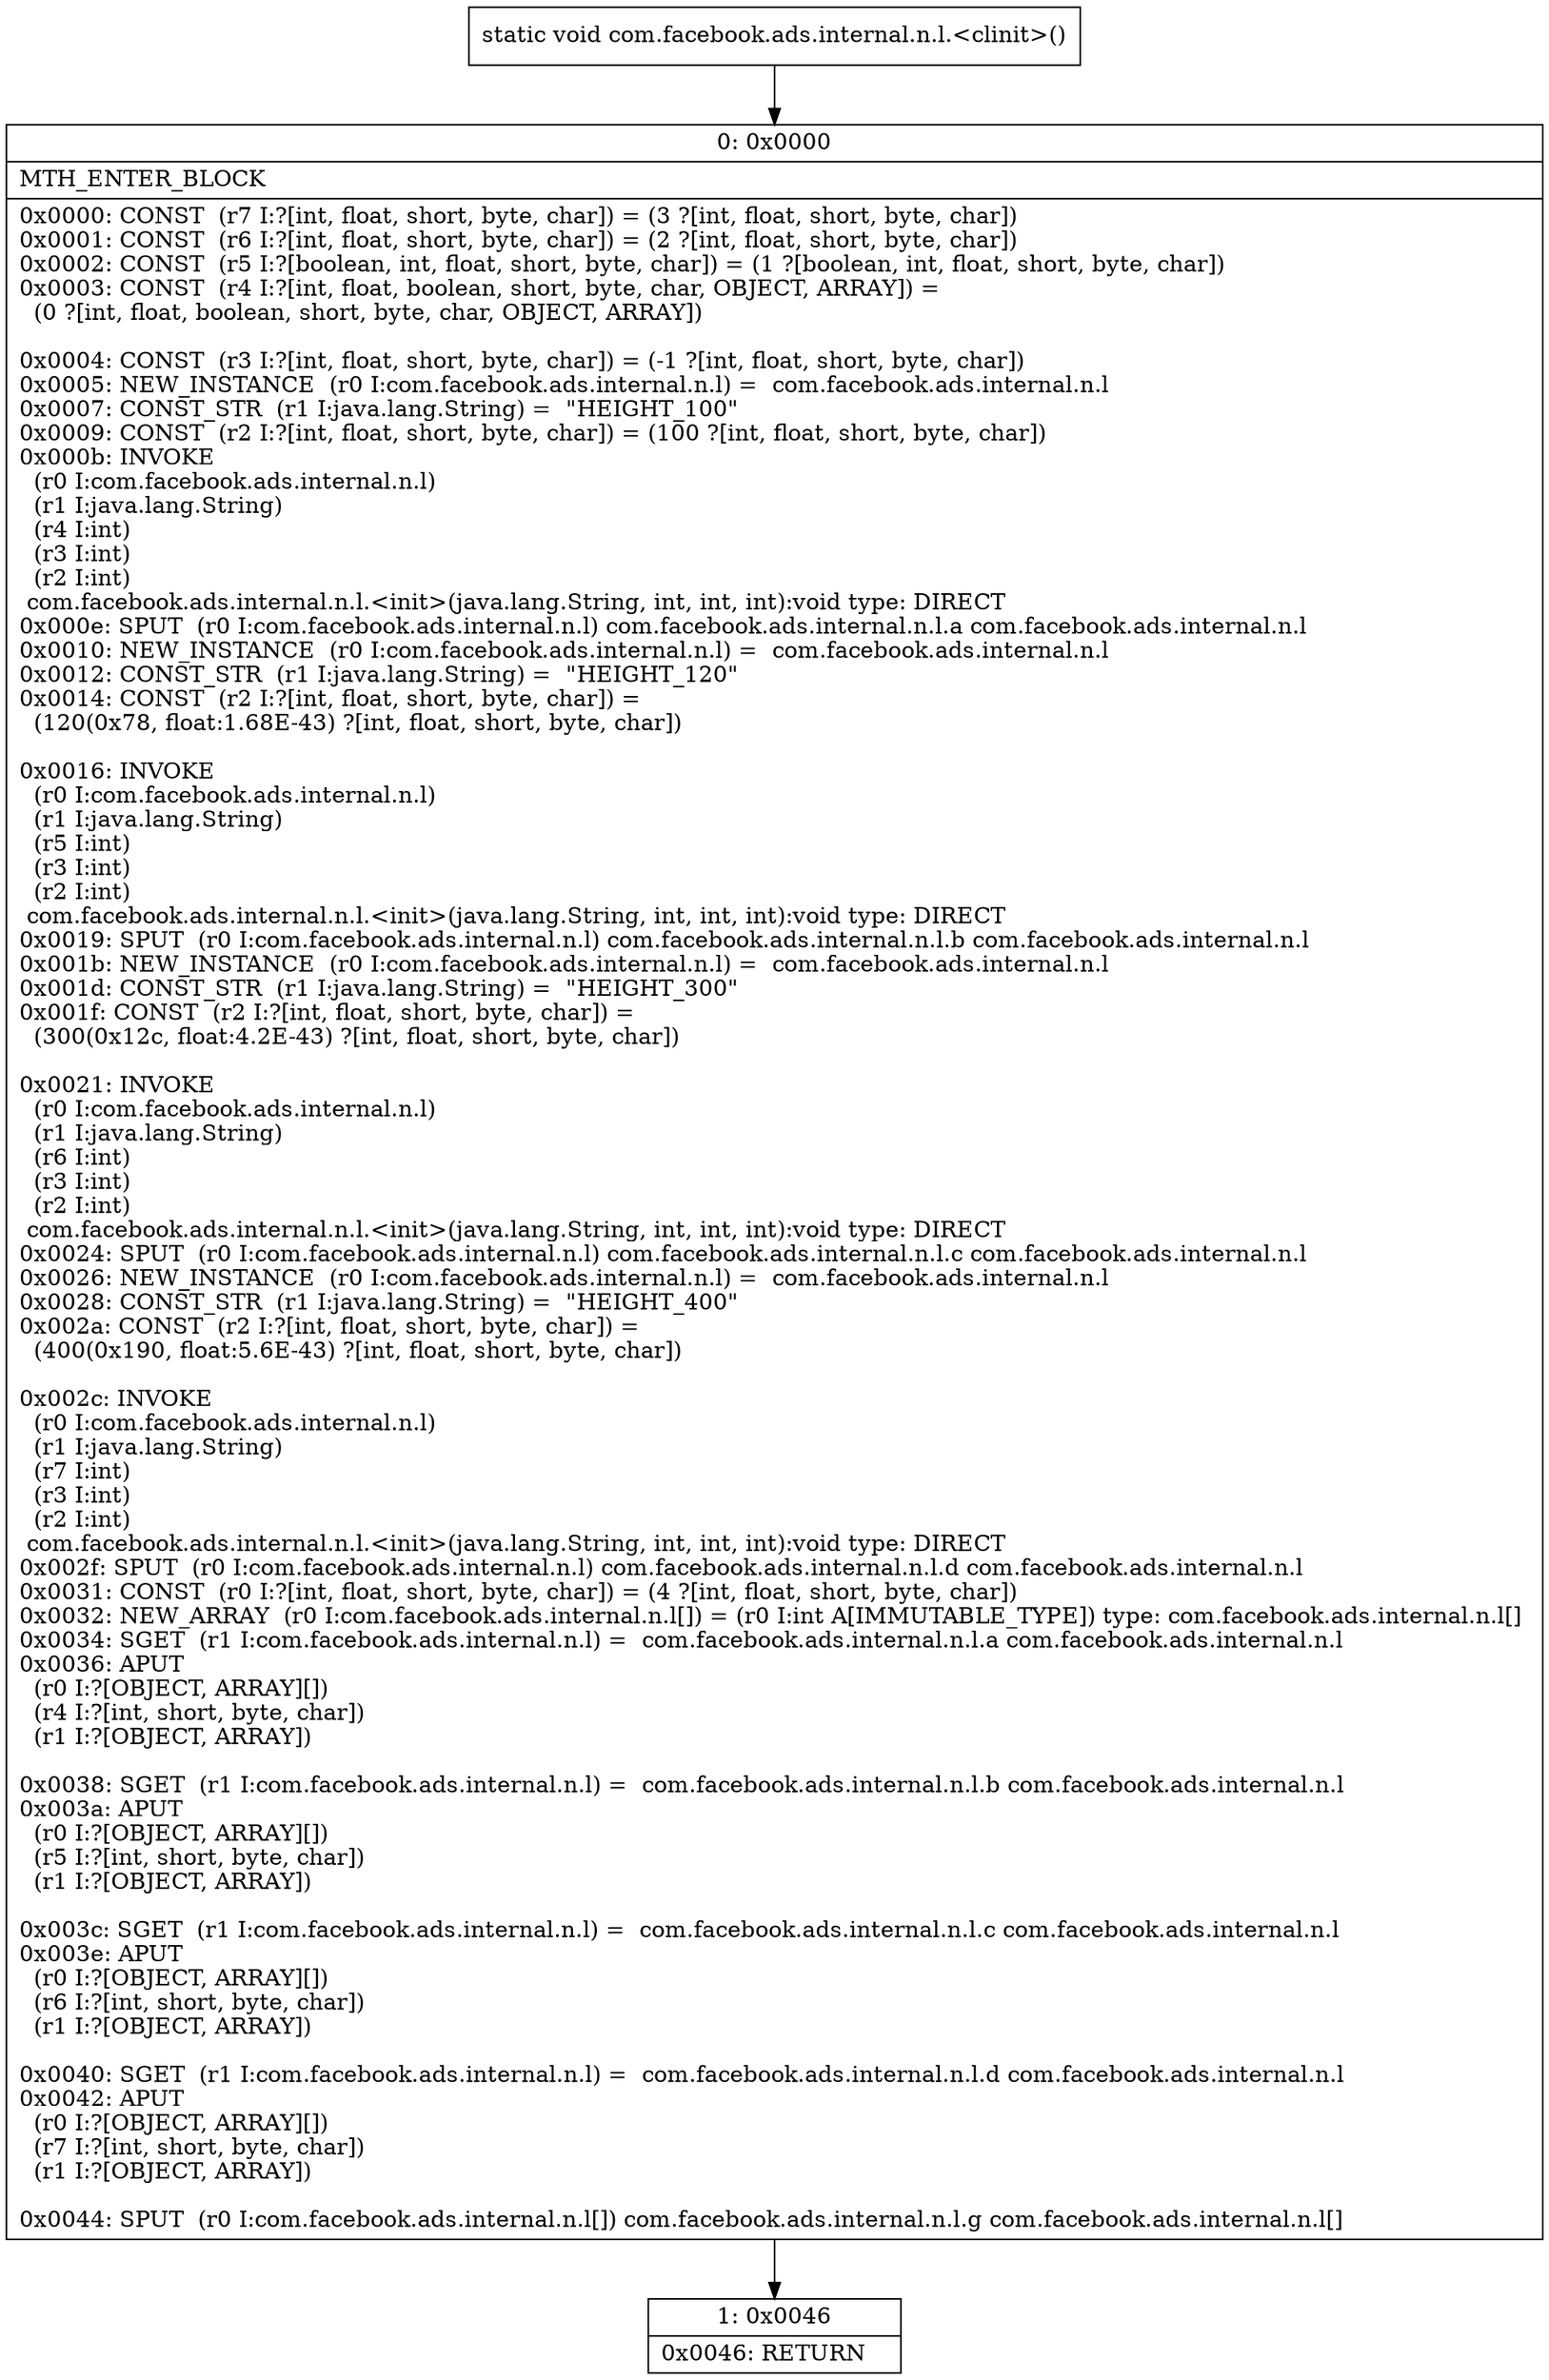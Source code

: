 digraph "CFG forcom.facebook.ads.internal.n.l.\<clinit\>()V" {
Node_0 [shape=record,label="{0\:\ 0x0000|MTH_ENTER_BLOCK\l|0x0000: CONST  (r7 I:?[int, float, short, byte, char]) = (3 ?[int, float, short, byte, char]) \l0x0001: CONST  (r6 I:?[int, float, short, byte, char]) = (2 ?[int, float, short, byte, char]) \l0x0002: CONST  (r5 I:?[boolean, int, float, short, byte, char]) = (1 ?[boolean, int, float, short, byte, char]) \l0x0003: CONST  (r4 I:?[int, float, boolean, short, byte, char, OBJECT, ARRAY]) = \l  (0 ?[int, float, boolean, short, byte, char, OBJECT, ARRAY])\l \l0x0004: CONST  (r3 I:?[int, float, short, byte, char]) = (\-1 ?[int, float, short, byte, char]) \l0x0005: NEW_INSTANCE  (r0 I:com.facebook.ads.internal.n.l) =  com.facebook.ads.internal.n.l \l0x0007: CONST_STR  (r1 I:java.lang.String) =  \"HEIGHT_100\" \l0x0009: CONST  (r2 I:?[int, float, short, byte, char]) = (100 ?[int, float, short, byte, char]) \l0x000b: INVOKE  \l  (r0 I:com.facebook.ads.internal.n.l)\l  (r1 I:java.lang.String)\l  (r4 I:int)\l  (r3 I:int)\l  (r2 I:int)\l com.facebook.ads.internal.n.l.\<init\>(java.lang.String, int, int, int):void type: DIRECT \l0x000e: SPUT  (r0 I:com.facebook.ads.internal.n.l) com.facebook.ads.internal.n.l.a com.facebook.ads.internal.n.l \l0x0010: NEW_INSTANCE  (r0 I:com.facebook.ads.internal.n.l) =  com.facebook.ads.internal.n.l \l0x0012: CONST_STR  (r1 I:java.lang.String) =  \"HEIGHT_120\" \l0x0014: CONST  (r2 I:?[int, float, short, byte, char]) = \l  (120(0x78, float:1.68E\-43) ?[int, float, short, byte, char])\l \l0x0016: INVOKE  \l  (r0 I:com.facebook.ads.internal.n.l)\l  (r1 I:java.lang.String)\l  (r5 I:int)\l  (r3 I:int)\l  (r2 I:int)\l com.facebook.ads.internal.n.l.\<init\>(java.lang.String, int, int, int):void type: DIRECT \l0x0019: SPUT  (r0 I:com.facebook.ads.internal.n.l) com.facebook.ads.internal.n.l.b com.facebook.ads.internal.n.l \l0x001b: NEW_INSTANCE  (r0 I:com.facebook.ads.internal.n.l) =  com.facebook.ads.internal.n.l \l0x001d: CONST_STR  (r1 I:java.lang.String) =  \"HEIGHT_300\" \l0x001f: CONST  (r2 I:?[int, float, short, byte, char]) = \l  (300(0x12c, float:4.2E\-43) ?[int, float, short, byte, char])\l \l0x0021: INVOKE  \l  (r0 I:com.facebook.ads.internal.n.l)\l  (r1 I:java.lang.String)\l  (r6 I:int)\l  (r3 I:int)\l  (r2 I:int)\l com.facebook.ads.internal.n.l.\<init\>(java.lang.String, int, int, int):void type: DIRECT \l0x0024: SPUT  (r0 I:com.facebook.ads.internal.n.l) com.facebook.ads.internal.n.l.c com.facebook.ads.internal.n.l \l0x0026: NEW_INSTANCE  (r0 I:com.facebook.ads.internal.n.l) =  com.facebook.ads.internal.n.l \l0x0028: CONST_STR  (r1 I:java.lang.String) =  \"HEIGHT_400\" \l0x002a: CONST  (r2 I:?[int, float, short, byte, char]) = \l  (400(0x190, float:5.6E\-43) ?[int, float, short, byte, char])\l \l0x002c: INVOKE  \l  (r0 I:com.facebook.ads.internal.n.l)\l  (r1 I:java.lang.String)\l  (r7 I:int)\l  (r3 I:int)\l  (r2 I:int)\l com.facebook.ads.internal.n.l.\<init\>(java.lang.String, int, int, int):void type: DIRECT \l0x002f: SPUT  (r0 I:com.facebook.ads.internal.n.l) com.facebook.ads.internal.n.l.d com.facebook.ads.internal.n.l \l0x0031: CONST  (r0 I:?[int, float, short, byte, char]) = (4 ?[int, float, short, byte, char]) \l0x0032: NEW_ARRAY  (r0 I:com.facebook.ads.internal.n.l[]) = (r0 I:int A[IMMUTABLE_TYPE]) type: com.facebook.ads.internal.n.l[] \l0x0034: SGET  (r1 I:com.facebook.ads.internal.n.l) =  com.facebook.ads.internal.n.l.a com.facebook.ads.internal.n.l \l0x0036: APUT  \l  (r0 I:?[OBJECT, ARRAY][])\l  (r4 I:?[int, short, byte, char])\l  (r1 I:?[OBJECT, ARRAY])\l \l0x0038: SGET  (r1 I:com.facebook.ads.internal.n.l) =  com.facebook.ads.internal.n.l.b com.facebook.ads.internal.n.l \l0x003a: APUT  \l  (r0 I:?[OBJECT, ARRAY][])\l  (r5 I:?[int, short, byte, char])\l  (r1 I:?[OBJECT, ARRAY])\l \l0x003c: SGET  (r1 I:com.facebook.ads.internal.n.l) =  com.facebook.ads.internal.n.l.c com.facebook.ads.internal.n.l \l0x003e: APUT  \l  (r0 I:?[OBJECT, ARRAY][])\l  (r6 I:?[int, short, byte, char])\l  (r1 I:?[OBJECT, ARRAY])\l \l0x0040: SGET  (r1 I:com.facebook.ads.internal.n.l) =  com.facebook.ads.internal.n.l.d com.facebook.ads.internal.n.l \l0x0042: APUT  \l  (r0 I:?[OBJECT, ARRAY][])\l  (r7 I:?[int, short, byte, char])\l  (r1 I:?[OBJECT, ARRAY])\l \l0x0044: SPUT  (r0 I:com.facebook.ads.internal.n.l[]) com.facebook.ads.internal.n.l.g com.facebook.ads.internal.n.l[] \l}"];
Node_1 [shape=record,label="{1\:\ 0x0046|0x0046: RETURN   \l}"];
MethodNode[shape=record,label="{static void com.facebook.ads.internal.n.l.\<clinit\>() }"];
MethodNode -> Node_0;
Node_0 -> Node_1;
}

